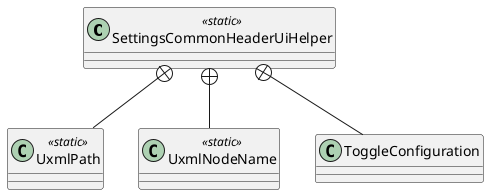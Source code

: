 @startuml
class SettingsCommonHeaderUiHelper <<static>> {
}
class UxmlPath <<static>> {
}
class UxmlNodeName <<static>> {
}
class ToggleConfiguration {
}
SettingsCommonHeaderUiHelper +-- UxmlPath
SettingsCommonHeaderUiHelper +-- UxmlNodeName
SettingsCommonHeaderUiHelper +-- ToggleConfiguration
@enduml

